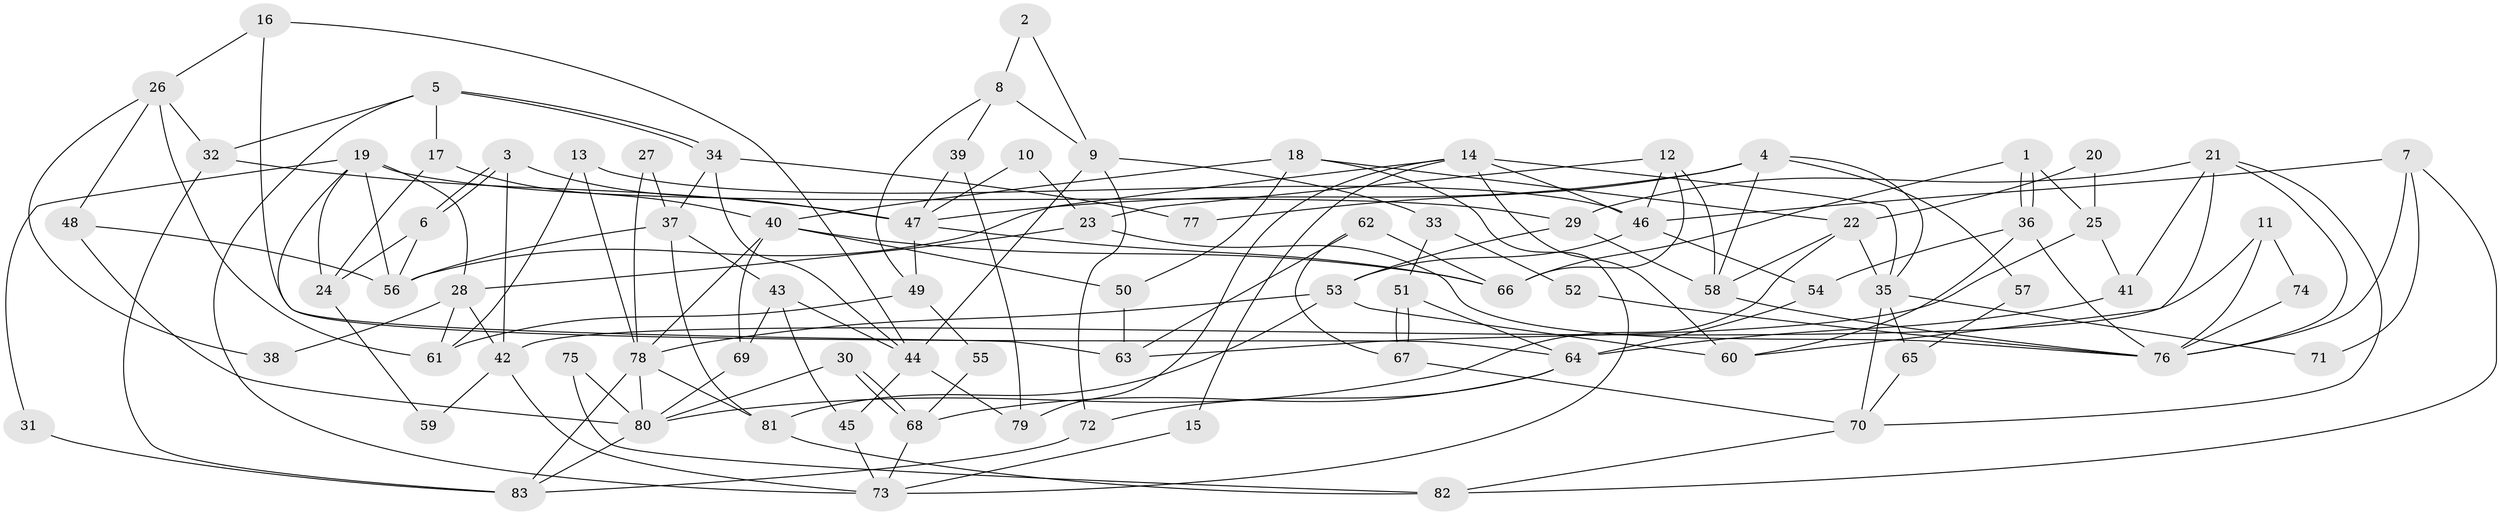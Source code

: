 // coarse degree distribution, {7: 0.14285714285714285, 2: 0.21428571428571427, 9: 0.07142857142857142, 8: 0.03571428571428571, 4: 0.16071428571428573, 6: 0.19642857142857142, 3: 0.125, 5: 0.05357142857142857}
// Generated by graph-tools (version 1.1) at 2025/41/03/06/25 10:41:58]
// undirected, 83 vertices, 166 edges
graph export_dot {
graph [start="1"]
  node [color=gray90,style=filled];
  1;
  2;
  3;
  4;
  5;
  6;
  7;
  8;
  9;
  10;
  11;
  12;
  13;
  14;
  15;
  16;
  17;
  18;
  19;
  20;
  21;
  22;
  23;
  24;
  25;
  26;
  27;
  28;
  29;
  30;
  31;
  32;
  33;
  34;
  35;
  36;
  37;
  38;
  39;
  40;
  41;
  42;
  43;
  44;
  45;
  46;
  47;
  48;
  49;
  50;
  51;
  52;
  53;
  54;
  55;
  56;
  57;
  58;
  59;
  60;
  61;
  62;
  63;
  64;
  65;
  66;
  67;
  68;
  69;
  70;
  71;
  72;
  73;
  74;
  75;
  76;
  77;
  78;
  79;
  80;
  81;
  82;
  83;
  1 -- 66;
  1 -- 36;
  1 -- 36;
  1 -- 25;
  2 -- 9;
  2 -- 8;
  3 -- 6;
  3 -- 6;
  3 -- 42;
  3 -- 47;
  4 -- 47;
  4 -- 58;
  4 -- 35;
  4 -- 57;
  4 -- 77;
  5 -- 32;
  5 -- 34;
  5 -- 34;
  5 -- 17;
  5 -- 73;
  6 -- 56;
  6 -- 24;
  7 -- 82;
  7 -- 76;
  7 -- 46;
  7 -- 71;
  8 -- 39;
  8 -- 49;
  8 -- 9;
  9 -- 72;
  9 -- 33;
  9 -- 44;
  10 -- 23;
  10 -- 47;
  11 -- 76;
  11 -- 42;
  11 -- 74;
  12 -- 23;
  12 -- 46;
  12 -- 58;
  12 -- 66;
  13 -- 46;
  13 -- 78;
  13 -- 61;
  14 -- 56;
  14 -- 46;
  14 -- 15;
  14 -- 35;
  14 -- 60;
  14 -- 79;
  15 -- 73;
  16 -- 26;
  16 -- 64;
  16 -- 44;
  17 -- 40;
  17 -- 24;
  18 -- 22;
  18 -- 40;
  18 -- 50;
  18 -- 73;
  19 -- 24;
  19 -- 63;
  19 -- 28;
  19 -- 29;
  19 -- 31;
  19 -- 56;
  20 -- 25;
  20 -- 22;
  21 -- 70;
  21 -- 76;
  21 -- 29;
  21 -- 41;
  21 -- 60;
  22 -- 58;
  22 -- 35;
  22 -- 80;
  23 -- 28;
  23 -- 76;
  24 -- 59;
  25 -- 41;
  25 -- 63;
  26 -- 32;
  26 -- 48;
  26 -- 38;
  26 -- 61;
  27 -- 78;
  27 -- 37;
  28 -- 61;
  28 -- 38;
  28 -- 42;
  29 -- 53;
  29 -- 58;
  30 -- 68;
  30 -- 68;
  30 -- 80;
  31 -- 83;
  32 -- 83;
  32 -- 47;
  33 -- 51;
  33 -- 52;
  34 -- 44;
  34 -- 37;
  34 -- 77;
  35 -- 65;
  35 -- 70;
  35 -- 71;
  36 -- 60;
  36 -- 54;
  36 -- 76;
  37 -- 43;
  37 -- 56;
  37 -- 81;
  39 -- 47;
  39 -- 79;
  40 -- 69;
  40 -- 78;
  40 -- 50;
  40 -- 66;
  41 -- 64;
  42 -- 73;
  42 -- 59;
  43 -- 45;
  43 -- 44;
  43 -- 69;
  44 -- 45;
  44 -- 79;
  45 -- 73;
  46 -- 53;
  46 -- 54;
  47 -- 66;
  47 -- 49;
  48 -- 80;
  48 -- 56;
  49 -- 61;
  49 -- 55;
  50 -- 63;
  51 -- 67;
  51 -- 67;
  51 -- 64;
  52 -- 76;
  53 -- 60;
  53 -- 78;
  53 -- 81;
  54 -- 64;
  55 -- 68;
  57 -- 65;
  58 -- 76;
  62 -- 63;
  62 -- 66;
  62 -- 67;
  64 -- 68;
  64 -- 72;
  65 -- 70;
  67 -- 70;
  68 -- 73;
  69 -- 80;
  70 -- 82;
  72 -- 83;
  74 -- 76;
  75 -- 80;
  75 -- 82;
  78 -- 81;
  78 -- 80;
  78 -- 83;
  80 -- 83;
  81 -- 82;
}
